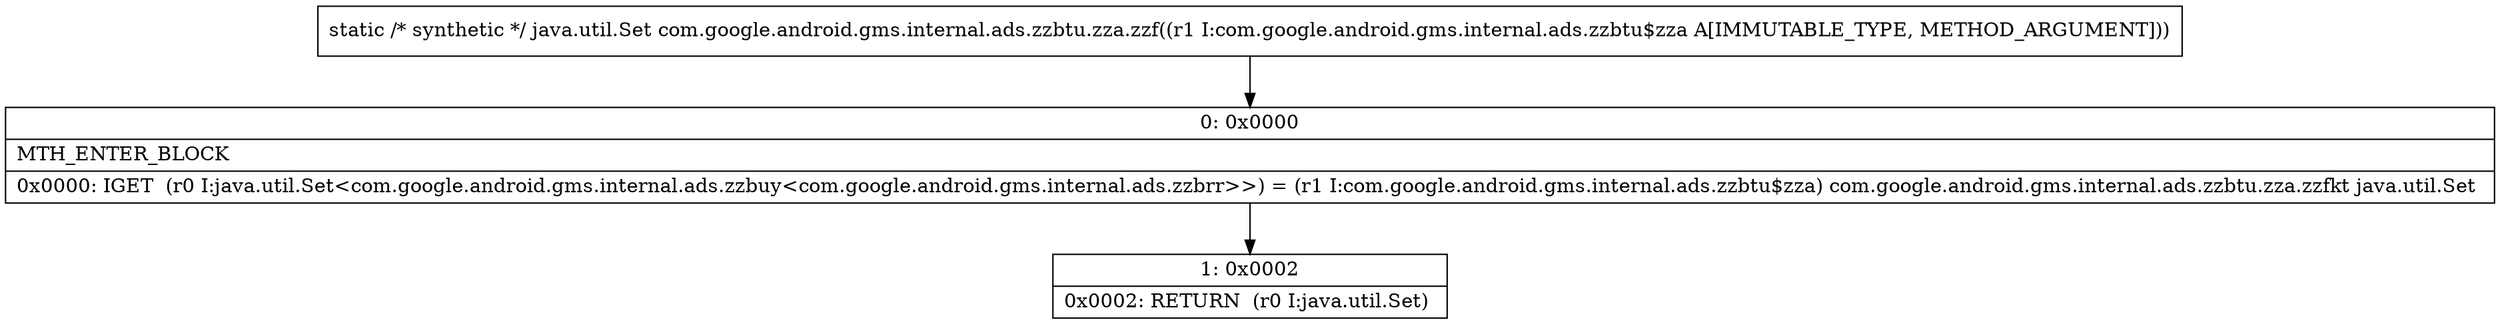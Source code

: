 digraph "CFG forcom.google.android.gms.internal.ads.zzbtu.zza.zzf(Lcom\/google\/android\/gms\/internal\/ads\/zzbtu$zza;)Ljava\/util\/Set;" {
Node_0 [shape=record,label="{0\:\ 0x0000|MTH_ENTER_BLOCK\l|0x0000: IGET  (r0 I:java.util.Set\<com.google.android.gms.internal.ads.zzbuy\<com.google.android.gms.internal.ads.zzbrr\>\>) = (r1 I:com.google.android.gms.internal.ads.zzbtu$zza) com.google.android.gms.internal.ads.zzbtu.zza.zzfkt java.util.Set \l}"];
Node_1 [shape=record,label="{1\:\ 0x0002|0x0002: RETURN  (r0 I:java.util.Set) \l}"];
MethodNode[shape=record,label="{static \/* synthetic *\/ java.util.Set com.google.android.gms.internal.ads.zzbtu.zza.zzf((r1 I:com.google.android.gms.internal.ads.zzbtu$zza A[IMMUTABLE_TYPE, METHOD_ARGUMENT])) }"];
MethodNode -> Node_0;
Node_0 -> Node_1;
}

